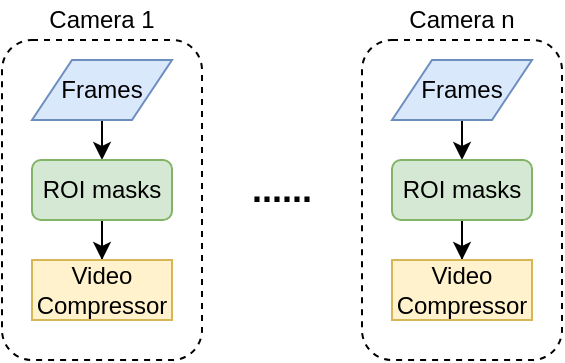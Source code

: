 <mxfile version="14.7.6" type="github">
  <diagram id="m4NejL1UYLv5yy4pqeT0" name="Page-1">
    <mxGraphModel dx="856" dy="580" grid="1" gridSize="10" guides="1" tooltips="1" connect="1" arrows="1" fold="1" page="1" pageScale="1" pageWidth="827" pageHeight="1169" math="0" shadow="0">
      <root>
        <mxCell id="0" />
        <mxCell id="1" parent="0" />
        <mxCell id="XH7NkgblV-3CcpiBkp1a-1" value="" style="rounded=1;whiteSpace=wrap;html=1;dashed=1;fillColor=none;" vertex="1" parent="1">
          <mxGeometry x="160" y="120" width="100" height="160" as="geometry" />
        </mxCell>
        <mxCell id="XH7NkgblV-3CcpiBkp1a-2" value="Camera 1" style="text;html=1;strokeColor=none;fillColor=none;align=center;verticalAlign=middle;whiteSpace=wrap;rounded=0;dashed=1;" vertex="1" parent="1">
          <mxGeometry x="180" y="100" width="60" height="20" as="geometry" />
        </mxCell>
        <mxCell id="XH7NkgblV-3CcpiBkp1a-4" value="" style="rounded=1;whiteSpace=wrap;html=1;dashed=1;fillColor=none;" vertex="1" parent="1">
          <mxGeometry x="340" y="120" width="100" height="160" as="geometry" />
        </mxCell>
        <mxCell id="XH7NkgblV-3CcpiBkp1a-7" style="edgeStyle=orthogonalEdgeStyle;rounded=0;orthogonalLoop=1;jettySize=auto;html=1;exitX=0.5;exitY=1;exitDx=0;exitDy=0;entryX=0.5;entryY=0;entryDx=0;entryDy=0;" edge="1" parent="1" source="XH7NkgblV-3CcpiBkp1a-5" target="XH7NkgblV-3CcpiBkp1a-6">
          <mxGeometry relative="1" as="geometry" />
        </mxCell>
        <mxCell id="XH7NkgblV-3CcpiBkp1a-5" value="Frames" style="shape=parallelogram;perimeter=parallelogramPerimeter;whiteSpace=wrap;html=1;fixedSize=1;fillColor=#dae8fc;strokeColor=#6c8ebf;" vertex="1" parent="1">
          <mxGeometry x="175" y="130" width="70" height="30" as="geometry" />
        </mxCell>
        <mxCell id="XH7NkgblV-3CcpiBkp1a-9" style="edgeStyle=orthogonalEdgeStyle;rounded=0;orthogonalLoop=1;jettySize=auto;html=1;exitX=0.5;exitY=1;exitDx=0;exitDy=0;" edge="1" parent="1" source="XH7NkgblV-3CcpiBkp1a-6" target="XH7NkgblV-3CcpiBkp1a-8">
          <mxGeometry relative="1" as="geometry" />
        </mxCell>
        <mxCell id="XH7NkgblV-3CcpiBkp1a-6" value="ROI masks" style="rounded=1;whiteSpace=wrap;html=1;fillColor=#d5e8d4;strokeColor=#82b366;" vertex="1" parent="1">
          <mxGeometry x="175" y="180" width="70" height="30" as="geometry" />
        </mxCell>
        <mxCell id="XH7NkgblV-3CcpiBkp1a-8" value="Video Compressor" style="rounded=0;whiteSpace=wrap;html=1;fillColor=#fff2cc;strokeColor=#d6b656;" vertex="1" parent="1">
          <mxGeometry x="175" y="230" width="70" height="30" as="geometry" />
        </mxCell>
        <mxCell id="XH7NkgblV-3CcpiBkp1a-10" style="edgeStyle=orthogonalEdgeStyle;rounded=0;orthogonalLoop=1;jettySize=auto;html=1;exitX=0.5;exitY=1;exitDx=0;exitDy=0;entryX=0.5;entryY=0;entryDx=0;entryDy=0;" edge="1" parent="1" source="XH7NkgblV-3CcpiBkp1a-11" target="XH7NkgblV-3CcpiBkp1a-13">
          <mxGeometry relative="1" as="geometry" />
        </mxCell>
        <mxCell id="XH7NkgblV-3CcpiBkp1a-11" value="Frames" style="shape=parallelogram;perimeter=parallelogramPerimeter;whiteSpace=wrap;html=1;fixedSize=1;fillColor=#dae8fc;strokeColor=#6c8ebf;" vertex="1" parent="1">
          <mxGeometry x="355" y="130" width="70" height="30" as="geometry" />
        </mxCell>
        <mxCell id="XH7NkgblV-3CcpiBkp1a-12" style="edgeStyle=orthogonalEdgeStyle;rounded=0;orthogonalLoop=1;jettySize=auto;html=1;exitX=0.5;exitY=1;exitDx=0;exitDy=0;" edge="1" parent="1" source="XH7NkgblV-3CcpiBkp1a-13" target="XH7NkgblV-3CcpiBkp1a-14">
          <mxGeometry relative="1" as="geometry" />
        </mxCell>
        <mxCell id="XH7NkgblV-3CcpiBkp1a-13" value="ROI masks" style="rounded=1;whiteSpace=wrap;html=1;fillColor=#d5e8d4;strokeColor=#82b366;" vertex="1" parent="1">
          <mxGeometry x="355" y="180" width="70" height="30" as="geometry" />
        </mxCell>
        <mxCell id="XH7NkgblV-3CcpiBkp1a-14" value="Video Compressor" style="rounded=0;whiteSpace=wrap;html=1;fillColor=#fff2cc;strokeColor=#d6b656;" vertex="1" parent="1">
          <mxGeometry x="355" y="230" width="70" height="30" as="geometry" />
        </mxCell>
        <mxCell id="XH7NkgblV-3CcpiBkp1a-15" value="Camera n" style="text;html=1;strokeColor=none;fillColor=none;align=center;verticalAlign=middle;whiteSpace=wrap;rounded=0;dashed=1;" vertex="1" parent="1">
          <mxGeometry x="360" y="100" width="60" height="20" as="geometry" />
        </mxCell>
        <mxCell id="XH7NkgblV-3CcpiBkp1a-16" value="&lt;font style=&quot;font-size: 18px&quot;&gt;&lt;b&gt;......&lt;/b&gt;&lt;/font&gt;" style="text;html=1;strokeColor=none;fillColor=none;align=center;verticalAlign=middle;whiteSpace=wrap;rounded=0;" vertex="1" parent="1">
          <mxGeometry x="280" y="185" width="40" height="20" as="geometry" />
        </mxCell>
      </root>
    </mxGraphModel>
  </diagram>
</mxfile>
